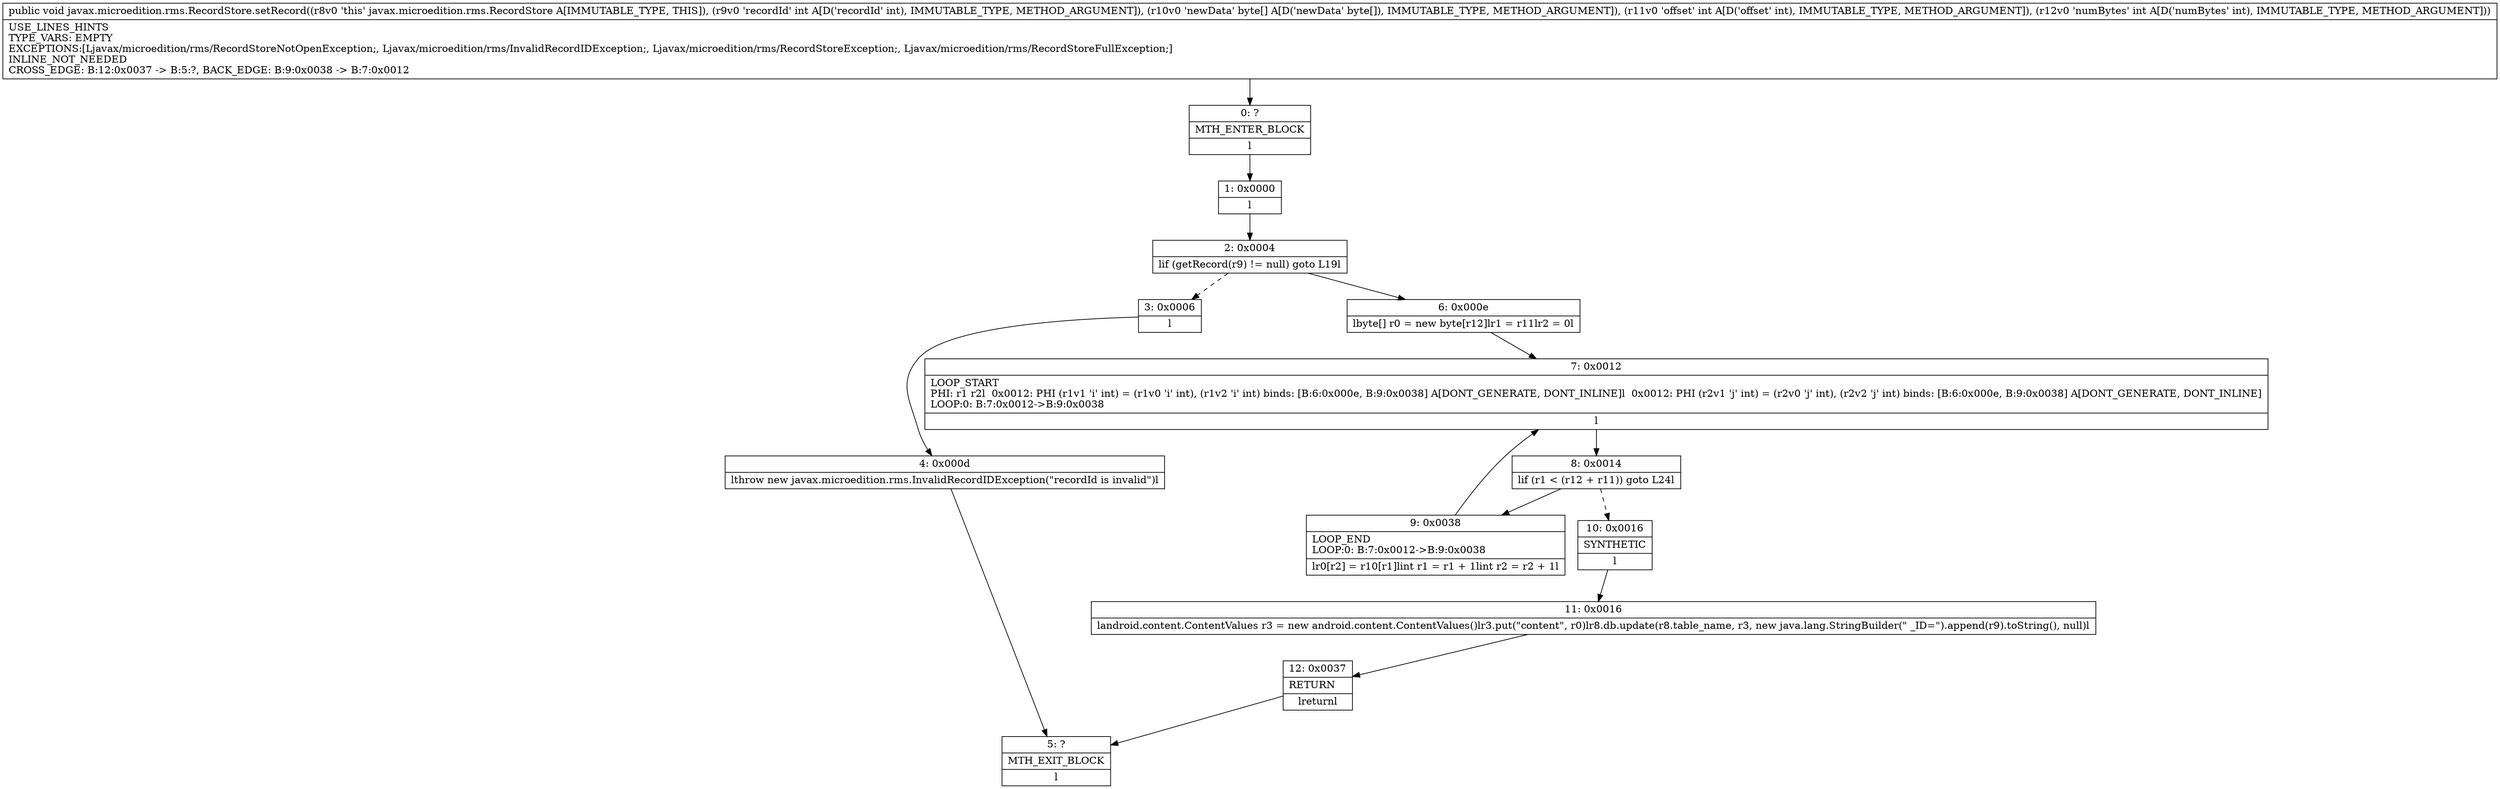 digraph "CFG forjavax.microedition.rms.RecordStore.setRecord(I[BII)V" {
Node_0 [shape=record,label="{0\:\ ?|MTH_ENTER_BLOCK\l|l}"];
Node_1 [shape=record,label="{1\:\ 0x0000|l}"];
Node_2 [shape=record,label="{2\:\ 0x0004|lif (getRecord(r9) != null) goto L19l}"];
Node_3 [shape=record,label="{3\:\ 0x0006|l}"];
Node_4 [shape=record,label="{4\:\ 0x000d|lthrow new javax.microedition.rms.InvalidRecordIDException(\"recordId is invalid\")l}"];
Node_5 [shape=record,label="{5\:\ ?|MTH_EXIT_BLOCK\l|l}"];
Node_6 [shape=record,label="{6\:\ 0x000e|lbyte[] r0 = new byte[r12]lr1 = r11lr2 = 0l}"];
Node_7 [shape=record,label="{7\:\ 0x0012|LOOP_START\lPHI: r1 r2l  0x0012: PHI (r1v1 'i' int) = (r1v0 'i' int), (r1v2 'i' int) binds: [B:6:0x000e, B:9:0x0038] A[DONT_GENERATE, DONT_INLINE]l  0x0012: PHI (r2v1 'j' int) = (r2v0 'j' int), (r2v2 'j' int) binds: [B:6:0x000e, B:9:0x0038] A[DONT_GENERATE, DONT_INLINE]\lLOOP:0: B:7:0x0012\-\>B:9:0x0038\l|l}"];
Node_8 [shape=record,label="{8\:\ 0x0014|lif (r1 \< (r12 + r11)) goto L24l}"];
Node_9 [shape=record,label="{9\:\ 0x0038|LOOP_END\lLOOP:0: B:7:0x0012\-\>B:9:0x0038\l|lr0[r2] = r10[r1]lint r1 = r1 + 1lint r2 = r2 + 1l}"];
Node_10 [shape=record,label="{10\:\ 0x0016|SYNTHETIC\l|l}"];
Node_11 [shape=record,label="{11\:\ 0x0016|landroid.content.ContentValues r3 = new android.content.ContentValues()lr3.put(\"content\", r0)lr8.db.update(r8.table_name, r3, new java.lang.StringBuilder(\" _ID=\").append(r9).toString(), null)l}"];
Node_12 [shape=record,label="{12\:\ 0x0037|RETURN\l|lreturnl}"];
MethodNode[shape=record,label="{public void javax.microedition.rms.RecordStore.setRecord((r8v0 'this' javax.microedition.rms.RecordStore A[IMMUTABLE_TYPE, THIS]), (r9v0 'recordId' int A[D('recordId' int), IMMUTABLE_TYPE, METHOD_ARGUMENT]), (r10v0 'newData' byte[] A[D('newData' byte[]), IMMUTABLE_TYPE, METHOD_ARGUMENT]), (r11v0 'offset' int A[D('offset' int), IMMUTABLE_TYPE, METHOD_ARGUMENT]), (r12v0 'numBytes' int A[D('numBytes' int), IMMUTABLE_TYPE, METHOD_ARGUMENT]))  | USE_LINES_HINTS\lTYPE_VARS: EMPTY\lEXCEPTIONS:[Ljavax\/microedition\/rms\/RecordStoreNotOpenException;, Ljavax\/microedition\/rms\/InvalidRecordIDException;, Ljavax\/microedition\/rms\/RecordStoreException;, Ljavax\/microedition\/rms\/RecordStoreFullException;]\lINLINE_NOT_NEEDED\lCROSS_EDGE: B:12:0x0037 \-\> B:5:?, BACK_EDGE: B:9:0x0038 \-\> B:7:0x0012\l}"];
MethodNode -> Node_0;
Node_0 -> Node_1;
Node_1 -> Node_2;
Node_2 -> Node_3[style=dashed];
Node_2 -> Node_6;
Node_3 -> Node_4;
Node_4 -> Node_5;
Node_6 -> Node_7;
Node_7 -> Node_8;
Node_8 -> Node_9;
Node_8 -> Node_10[style=dashed];
Node_9 -> Node_7;
Node_10 -> Node_11;
Node_11 -> Node_12;
Node_12 -> Node_5;
}

